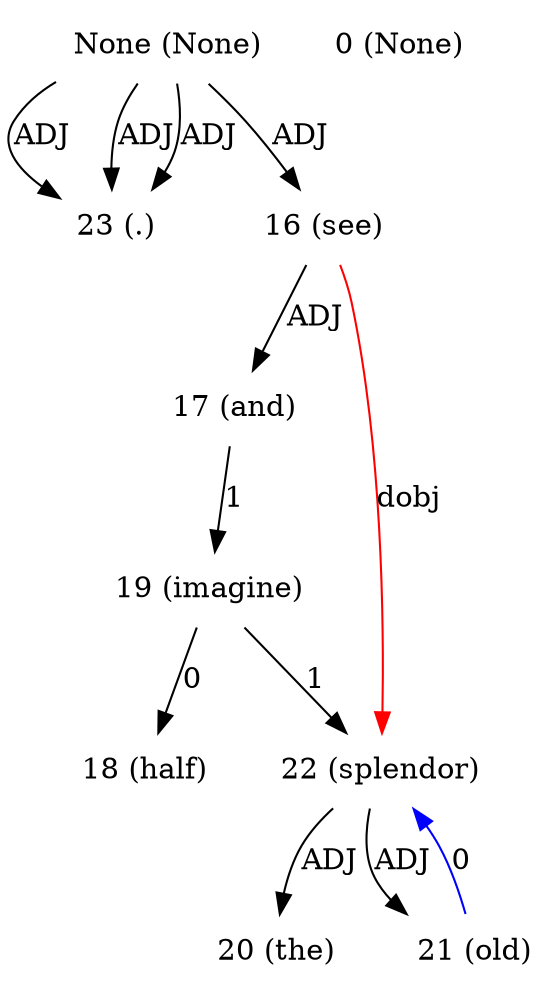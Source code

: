 digraph G{
edge [dir=forward]
node [shape=plaintext]

None [label="None (None)"]
None -> 23 [label="ADJ"]
None [label="None (None)"]
None -> 23 [label="ADJ"]
None [label="None (None)"]
None -> 23 [label="ADJ"]
None [label="None (None)"]
None -> 16 [label="ADJ"]
0 [label="0 (None)"]
16 [label="16 (see)"]
16 -> 17 [label="ADJ"]
17 [label="17 (and)"]
17 -> 19 [label="1"]
18 [label="18 (half)"]
19 [label="19 (imagine)"]
19 -> 22 [label="1"]
19 -> 18 [label="0"]
20 [label="20 (the)"]
21 [label="21 (old)"]
21 -> 22 [label="0", color="blue"]
22 [label="22 (splendor)"]
22 -> 20 [label="ADJ"]
22 -> 21 [label="ADJ"]
16 -> 22 [label="dobj", color="red"]
23 [label="23 (.)"]
}
